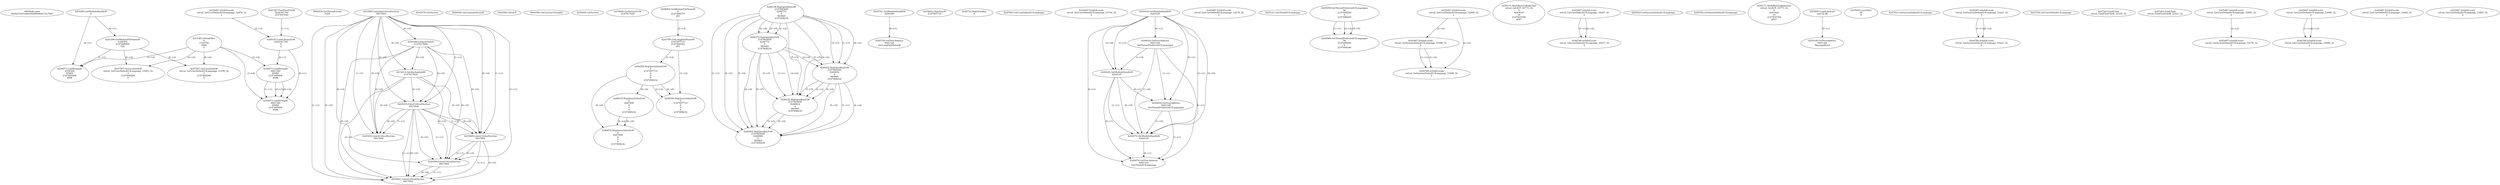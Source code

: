 // Global SCDG with merge call
digraph {
	0 [label="6850628.main
0020a15e51eb8c04296fe6a4132c7987"]
	1 [label="4254480.GetModuleHandleW
0"]
	2 [label="6844434.SetThreadLocale
1024"]
	3 [label="4243965.InitializeCriticalSection
6917004"]
	4 [label="4243979.GetVersion
"]
	5 [label="4250188.GetSystemInfo
2147417660"]
	3 -> 5 [label="(0-->0)"]
	6 [label="6844540.GetCommandLineW
"]
	7 [label="4214413.GetStartupInfoW
2147417624"]
	3 -> 7 [label="(0-->0)"]
	5 -> 7 [label="(0-->0)"]
	8 [label="6844560.GetACP
"]
	9 [label="6844580.GetCurrentThreadId
"]
	10 [label="4250204.GetVersion
"]
	11 [label="4276690.GetVersionExW
2147417420"]
	12 [label="4243306.GetModuleFileNameW
4194304
2147408904
522"]
	1 -> 12 [label="(0-->1)"]
	13 [label="4248064.GetModuleFileNameW
0
2147408370
261"]
	14 [label="4215383.VirtualAlloc
0
1310704
4096
4"]
	15 [label="4246338.RegOpenKeyExW
2147483649
4246772
0
983065
2147408236"]
	16 [label="4246372.RegOpenKeyExW
2147483650
4246772
0
983065
2147408236"]
	15 -> 16 [label="(2-->2)"]
	15 -> 16 [label="(4-->4)"]
	15 -> 16 [label="(5-->5)"]
	17 [label="4246402.RegOpenKeyExW
2147483649
4246832
0
983065
2147408236"]
	15 -> 17 [label="(1-->1)"]
	15 -> 17 [label="(4-->4)"]
	16 -> 17 [label="(4-->4)"]
	15 -> 17 [label="(5-->5)"]
	16 -> 17 [label="(5-->5)"]
	18 [label="4246432.RegOpenKeyExW
2147483650
4246832
0
983065
2147408236"]
	16 -> 18 [label="(1-->1)"]
	17 -> 18 [label="(2-->2)"]
	15 -> 18 [label="(4-->4)"]
	16 -> 18 [label="(4-->4)"]
	17 -> 18 [label="(4-->4)"]
	15 -> 18 [label="(5-->5)"]
	16 -> 18 [label="(5-->5)"]
	17 -> 18 [label="(5-->5)"]
	19 [label="4246462.RegOpenKeyExW
2147483649
4246884
0
983065
2147408236"]
	15 -> 19 [label="(1-->1)"]
	17 -> 19 [label="(1-->1)"]
	15 -> 19 [label="(4-->4)"]
	16 -> 19 [label="(4-->4)"]
	17 -> 19 [label="(4-->4)"]
	18 -> 19 [label="(4-->4)"]
	15 -> 19 [label="(5-->5)"]
	16 -> 19 [label="(5-->5)"]
	17 -> 19 [label="(5-->5)"]
	18 -> 19 [label="(5-->5)"]
	20 [label="4245741.GetModuleHandleW
4246160"]
	21 [label="4245758.GetProcAddress
9441320
GetLongPathNameW"]
	20 -> 21 [label="(0-->1)"]
	22 [label="4245785.GetLongPathNameW
2147407710
2147406542
261"]
	13 -> 22 [label="(3-->3)"]
	23 [label="4245683.CharNextW
2147407716"]
	24 [label="4246556.RegQueryValueExW
0
2147407710
0
0
0
2147408232"]
	22 -> 24 [label="(1-->2)"]
	25 [label="4246635.RegQueryValueExW
0
4247000
0
0
0
2147408232"]
	24 -> 25 [label="(6-->6)"]
	26 [label="4246722.RegCloseKey
0"]
	27 [label="4247883.GetUserDefaultUILanguage
"]
	28 [label="4245418.EnterCriticalSection
6917004"]
	3 -> 28 [label="(1-->1)"]
	3 -> 28 [label="(0-->0)"]
	5 -> 28 [label="(0-->0)"]
	7 -> 28 [label="(0-->0)"]
	29 [label="4245469.LeaveCriticalSection
6917004"]
	3 -> 29 [label="(1-->1)"]
	28 -> 29 [label="(1-->1)"]
	3 -> 29 [label="(0-->0)"]
	5 -> 29 [label="(0-->0)"]
	7 -> 29 [label="(0-->0)"]
	28 -> 29 [label="(0-->0)"]
	30 [label="4245487.IsValidLocale
retval_GetUserDefaultUILanguage_33734_32
2"]
	31 [label="4244018.GetModuleHandleW
4244120"]
	32 [label="4244024.GetProcAddress
9441320
GetThreadPreferredUILanguages"]
	31 -> 32 [label="(0-->1)"]
	33 [label="4244044.GetModuleHandleW
4244120"]
	31 -> 33 [label="(1-->1)"]
	31 -> 33 [label="(0-->0)"]
	32 -> 33 [label="(1-->0)"]
	34 [label="4244050.GetProcAddress
9441320
SetThreadPreferredUILanguages"]
	31 -> 34 [label="(0-->1)"]
	32 -> 34 [label="(1-->1)"]
	33 -> 34 [label="(0-->1)"]
	35 [label="4244070.GetModuleHandleW
4244120"]
	31 -> 35 [label="(1-->1)"]
	33 -> 35 [label="(1-->1)"]
	31 -> 35 [label="(0-->0)"]
	32 -> 35 [label="(1-->0)"]
	33 -> 35 [label="(0-->0)"]
	34 -> 35 [label="(1-->0)"]
	36 [label="4244076.GetProcAddress
9441320
GetThreadUILanguage"]
	31 -> 36 [label="(0-->1)"]
	32 -> 36 [label="(1-->1)"]
	33 -> 36 [label="(0-->1)"]
	34 -> 36 [label="(1-->1)"]
	35 -> 36 [label="(0-->1)"]
	37 [label="4246599.RegQueryValueExW
0
2147407710
0
0
0
2147408232"]
	22 -> 37 [label="(1-->2)"]
	24 -> 37 [label="(2-->2)"]
	24 -> 37 [label="(6-->6)"]
	38 [label="4245487.IsValidLocale
retval_GetUserDefaultUILanguage_33278_32
2"]
	39 [label="4245121.GetThreadUILanguage
"]
	40 [label="4245059.GetThreadPreferredUILanguages
56
2147408200
0
2147408240"]
	41 [label="4245580.EnterCriticalSection
6917004"]
	3 -> 41 [label="(1-->1)"]
	28 -> 41 [label="(1-->1)"]
	29 -> 41 [label="(1-->1)"]
	3 -> 41 [label="(0-->0)"]
	5 -> 41 [label="(0-->0)"]
	7 -> 41 [label="(0-->0)"]
	28 -> 41 [label="(0-->0)"]
	29 -> 41 [label="(0-->0)"]
	42 [label="4245621.LeaveCriticalSection
6917004"]
	3 -> 42 [label="(1-->1)"]
	28 -> 42 [label="(1-->1)"]
	29 -> 42 [label="(1-->1)"]
	41 -> 42 [label="(1-->1)"]
	3 -> 42 [label="(0-->0)"]
	5 -> 42 [label="(0-->0)"]
	7 -> 42 [label="(0-->0)"]
	28 -> 42 [label="(0-->0)"]
	29 -> 42 [label="(0-->0)"]
	41 -> 42 [label="(0-->0)"]
	43 [label="4246676.RegQueryValueExW
0
4247000
0
0
0
2147408232"]
	25 -> 43 [label="(2-->2)"]
	24 -> 43 [label="(6-->6)"]
	25 -> 43 [label="(6-->6)"]
	44 [label="4245487.IsValidLocale
retval_GetUserDefaultUILanguage_32998_32
2"]
	45 [label="4250171.MultiByteToWideChar
retval_GetACP_32773_32
0
4243616
14
2147403704
2047"]
	46 [label="4245487.IsValidLocale
retval_GetUserDefaultUILanguage_33027_32
2"]
	47 [label="4244766.IsValidLocale
retval_GetUserDefaultUILanguage_33027_32
2"]
	46 -> 47 [label="(1-->1)"]
	46 -> 47 [label="(2-->2)"]
	48 [label="4245525.GetSystemDefaultUILanguage
"]
	49 [label="4245552.GetSystemDefaultUILanguage
"]
	50 [label="4250171.MultiByteToWideChar
retval_GetACP_32773_32
0
4243924
10
2147403704
2047"]
	51 [label="4254893.LoadLibraryA
user32.dll"]
	52 [label="4255003.LocalAlloc
64
8"]
	53 [label="4255148.GetProcAddress
9441344
MessageBoxA"]
	51 -> 53 [label="(0-->1)"]
	54 [label="4245454.LeaveCriticalSection
6917004"]
	3 -> 54 [label="(1-->1)"]
	28 -> 54 [label="(1-->1)"]
	3 -> 54 [label="(0-->0)"]
	5 -> 54 [label="(0-->0)"]
	7 -> 54 [label="(0-->0)"]
	28 -> 54 [label="(0-->0)"]
	55 [label="4247923.GetSystemDefaultUILanguage
"]
	56 [label="4245487.IsValidLocale
retval_GetSystemDefaultUILanguage_33221_32
2"]
	57 [label="4244766.IsValidLocale
retval_GetSystemDefaultUILanguage_33221_32
2"]
	56 -> 57 [label="(1-->1)"]
	56 -> 57 [label="(2-->2)"]
	58 [label="4245487.IsValidLocale
retval_GetUserDefaultUILanguage_32876_32
2"]
	59 [label="4245088.GetThreadPreferredUILanguages
56
2147408200
0
2147408240"]
	40 -> 59 [label="(1-->1)"]
	40 -> 59 [label="(2-->2)"]
	40 -> 59 [label="(4-->4)"]
	60 [label="4247558.GetUserDefaultUILanguage
"]
	61 [label="4247567.GetLocaleInfoW
retval_GetUserDefaultUILanguage_33159_32
3
2147408268
4"]
	12 -> 61 [label="(0-->2)"]
	14 -> 61 [label="(4-->4)"]
	62 [label="4247247.FindFirstFileW
3224341740
2147407640"]
	63 [label="4247263.FindClose
retval_FindFirstFileW_33165_32"]
	64 [label="4248145.LoadLibraryExW
3224341740
0
2"]
	62 -> 64 [label="(1-->1)"]
	58 -> 64 [label="(2-->3)"]
	65 [label="4250073.LoadStringW
9441340
65485
2147409468
4096"]
	64 -> 65 [label="(0-->1)"]
	14 -> 65 [label="(3-->4)"]
	66 [label="4247263.FindClose
retval_FindFirstFileW_33521_32"]
	67 [label="4250073.LoadStringW
9441340
65484
2147409468
4096"]
	64 -> 67 [label="(0-->1)"]
	65 -> 67 [label="(1-->1)"]
	65 -> 67 [label="(3-->3)"]
	14 -> 67 [label="(3-->4)"]
	65 -> 67 [label="(4-->4)"]
	68 [label="4247567.GetLocaleInfoW
retval_GetUserDefaultUILanguage_33003_32
3
2147408268
4"]
	12 -> 68 [label="(0-->2)"]
	14 -> 68 [label="(4-->4)"]
	69 [label="4250073.LoadStringW
4194304
65485
2147409468
4096"]
	1 -> 69 [label="(0-->1)"]
	12 -> 69 [label="(1-->1)"]
	14 -> 69 [label="(3-->4)"]
	70 [label="4245487.IsValidLocale
retval_GetUserDefaultUILanguage_32850_32
2"]
	71 [label="4245487.IsValidLocale
retval_GetUserDefaultUILanguage_33080_32
2"]
	72 [label="4244766.IsValidLocale
retval_GetUserDefaultUILanguage_33080_32
2"]
	71 -> 72 [label="(1-->1)"]
	71 -> 72 [label="(2-->2)"]
	73 [label="4245487.IsValidLocale
retval_GetSystemDefaultUILanguage_33176_32
2"]
	70 -> 73 [label="(2-->2)"]
	74 [label="4245487.IsValidLocale
retval_GetUserDefaultUILanguage_33082_32
2"]
	75 [label="4245487.IsValidLocale
retval_GetUserDefaultUILanguage_33483_32
2"]
	76 [label="4245487.IsValidLocale
retval_GetSystemDefaultUILanguage_33396_32
2"]
	44 -> 76 [label="(2-->2)"]
	77 [label="4244766.IsValidLocale
retval_GetSystemDefaultUILanguage_33396_32
2"]
	76 -> 77 [label="(1-->1)"]
	44 -> 77 [label="(2-->2)"]
	76 -> 77 [label="(2-->2)"]
}

